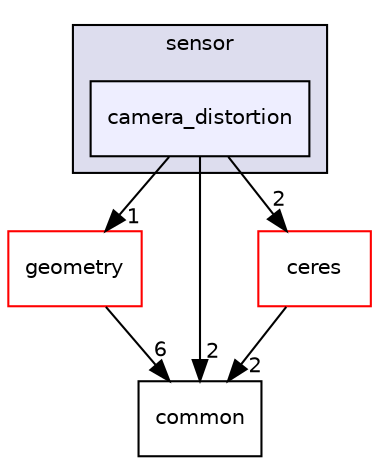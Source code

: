digraph "/home/runner/work/Sophus/Sophus/cpp/sophus/sensor/camera_distortion" {
  compound=true
  node [ fontsize="10", fontname="Helvetica"];
  edge [ labelfontsize="10", labelfontname="Helvetica"];
  subgraph clusterdir_6c48d565312b55a82638228487a5053e {
    graph [ bgcolor="#ddddee", pencolor="black", label="sensor" fontname="Helvetica", fontsize="10", URL="dir_6c48d565312b55a82638228487a5053e.html"]
  dir_3148bbf34d95e85e886be9fcf141fb46 [shape=box, label="camera_distortion", style="filled", fillcolor="#eeeeff", pencolor="black", URL="dir_3148bbf34d95e85e886be9fcf141fb46.html"];
  }
  dir_ac36b4d59fa077a170b439c47c9c2b90 [shape=box label="geometry" fillcolor="white" style="filled" color="red" URL="dir_ac36b4d59fa077a170b439c47c9c2b90.html"];
  dir_a7082e164d91aec3b9943421365f2e0b [shape=box label="common" URL="dir_a7082e164d91aec3b9943421365f2e0b.html"];
  dir_9357f5e81d5154233f425db7fc50f4a9 [shape=box label="ceres" fillcolor="white" style="filled" color="red" URL="dir_9357f5e81d5154233f425db7fc50f4a9.html"];
  dir_ac36b4d59fa077a170b439c47c9c2b90->dir_a7082e164d91aec3b9943421365f2e0b [headlabel="6", labeldistance=1.5 headhref="dir_000005_000004.html"];
  dir_3148bbf34d95e85e886be9fcf141fb46->dir_ac36b4d59fa077a170b439c47c9c2b90 [headlabel="1", labeldistance=1.5 headhref="dir_000019_000005.html"];
  dir_3148bbf34d95e85e886be9fcf141fb46->dir_a7082e164d91aec3b9943421365f2e0b [headlabel="2", labeldistance=1.5 headhref="dir_000019_000004.html"];
  dir_3148bbf34d95e85e886be9fcf141fb46->dir_9357f5e81d5154233f425db7fc50f4a9 [headlabel="2", labeldistance=1.5 headhref="dir_000019_000003.html"];
  dir_9357f5e81d5154233f425db7fc50f4a9->dir_a7082e164d91aec3b9943421365f2e0b [headlabel="2", labeldistance=1.5 headhref="dir_000003_000004.html"];
}
